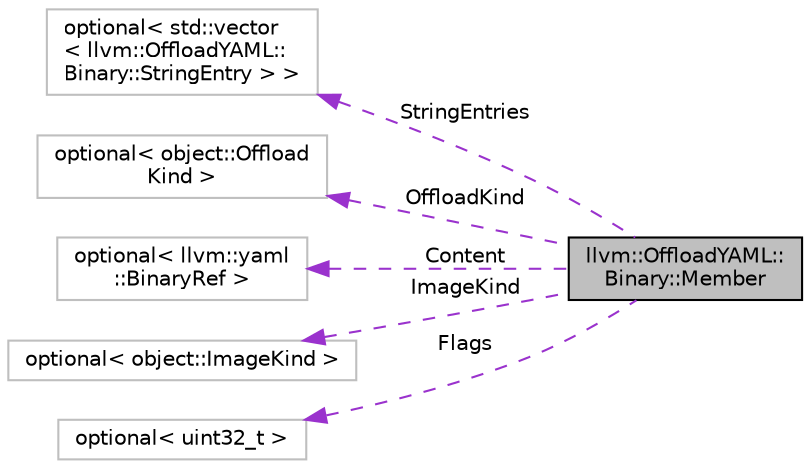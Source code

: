 digraph "llvm::OffloadYAML::Binary::Member"
{
 // LATEX_PDF_SIZE
  bgcolor="transparent";
  edge [fontname="Helvetica",fontsize="10",labelfontname="Helvetica",labelfontsize="10"];
  node [fontname="Helvetica",fontsize="10",shape=record];
  rankdir="LR";
  Node1 [label="llvm::OffloadYAML::\lBinary::Member",height=0.2,width=0.4,color="black", fillcolor="grey75", style="filled", fontcolor="black",tooltip=" "];
  Node2 -> Node1 [dir="back",color="darkorchid3",fontsize="10",style="dashed",label=" StringEntries" ,fontname="Helvetica"];
  Node2 [label="optional\< std::vector\l\< llvm::OffloadYAML::\lBinary::StringEntry \> \>",height=0.2,width=0.4,color="grey75",tooltip=" "];
  Node3 -> Node1 [dir="back",color="darkorchid3",fontsize="10",style="dashed",label=" OffloadKind" ,fontname="Helvetica"];
  Node3 [label="optional\< object::Offload\lKind \>",height=0.2,width=0.4,color="grey75",tooltip=" "];
  Node4 -> Node1 [dir="back",color="darkorchid3",fontsize="10",style="dashed",label=" Content" ,fontname="Helvetica"];
  Node4 [label="optional\< llvm::yaml\l::BinaryRef \>",height=0.2,width=0.4,color="grey75",tooltip=" "];
  Node5 -> Node1 [dir="back",color="darkorchid3",fontsize="10",style="dashed",label=" ImageKind" ,fontname="Helvetica"];
  Node5 [label="optional\< object::ImageKind \>",height=0.2,width=0.4,color="grey75",tooltip=" "];
  Node6 -> Node1 [dir="back",color="darkorchid3",fontsize="10",style="dashed",label=" Flags" ,fontname="Helvetica"];
  Node6 [label="optional\< uint32_t \>",height=0.2,width=0.4,color="grey75",tooltip=" "];
}
